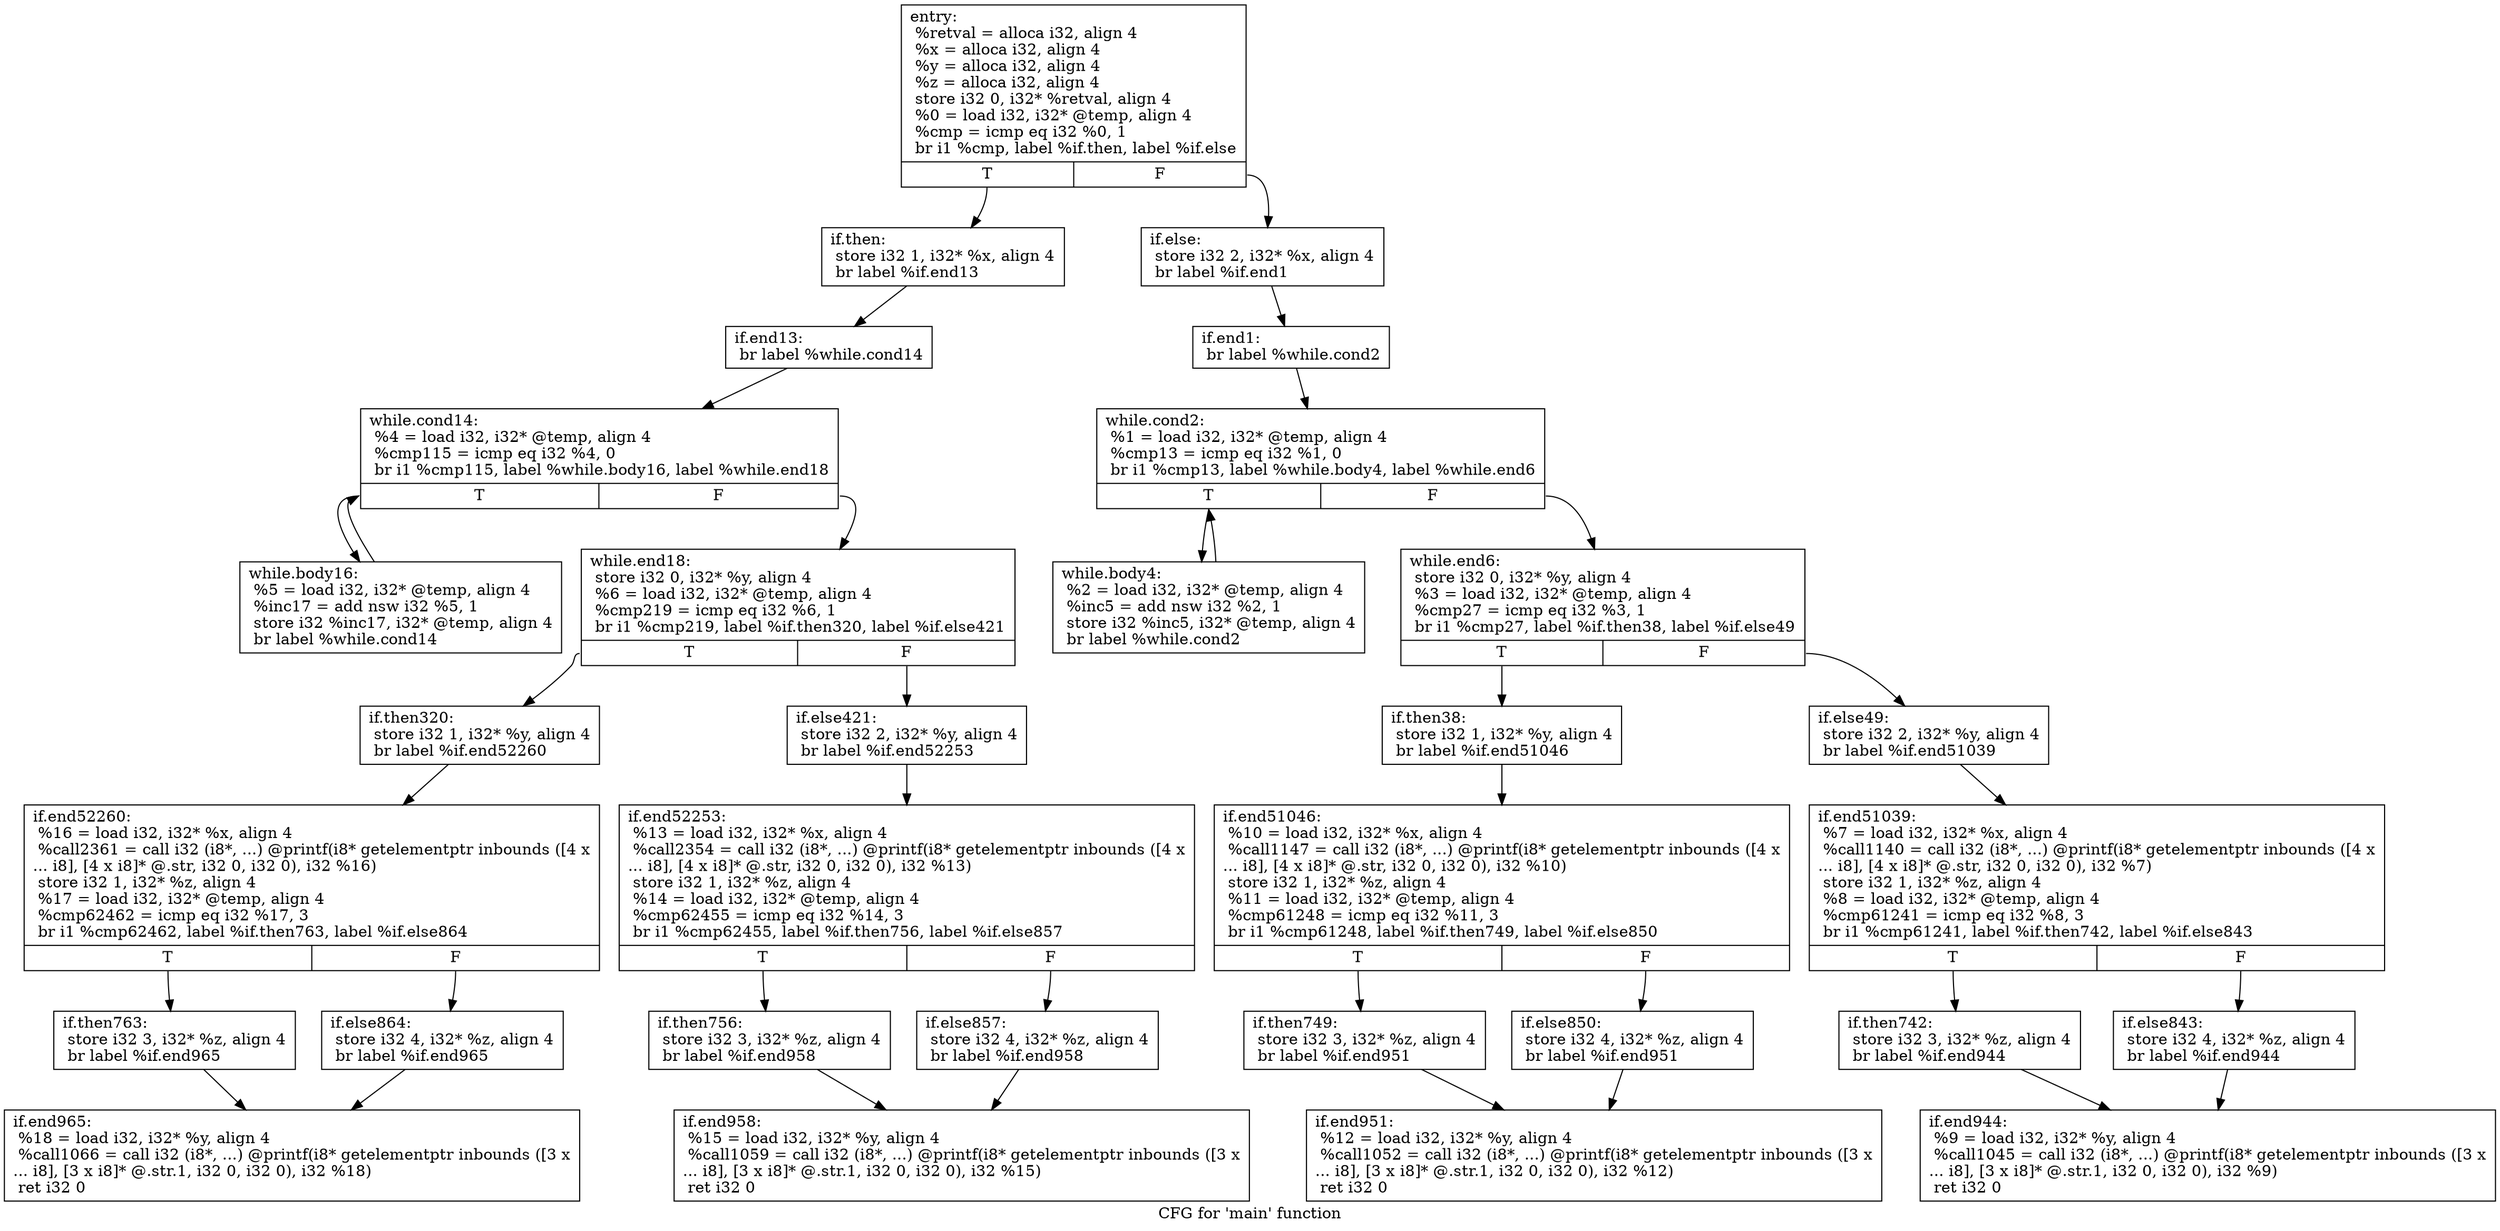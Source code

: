 digraph "CFG for 'main' function" {
	label="CFG for 'main' function";

	Node0x6d86860 [shape=record,label="{entry:\l  %retval = alloca i32, align 4\l  %x = alloca i32, align 4\l  %y = alloca i32, align 4\l  %z = alloca i32, align 4\l  store i32 0, i32* %retval, align 4\l  %0 = load i32, i32* @temp, align 4\l  %cmp = icmp eq i32 %0, 1\l  br i1 %cmp, label %if.then, label %if.else\l|{<s0>T|<s1>F}}"];
	Node0x6d86860:s0 -> Node0x6d86920;
	Node0x6d86860:s1 -> Node0x6d86970;
	Node0x6d86920 [shape=record,label="{if.then:                                          \l  store i32 1, i32* %x, align 4\l  br label %if.end13\l}"];
	Node0x6d86920 -> Node0x6d83200;
	Node0x6d86970 [shape=record,label="{if.else:                                          \l  store i32 2, i32* %x, align 4\l  br label %if.end1\l}"];
	Node0x6d86970 -> Node0x6d835f0;
	Node0x6d835f0 [shape=record,label="{if.end1:                                          \l  br label %while.cond2\l}"];
	Node0x6d835f0 -> Node0x6d831b0;
	Node0x6d831b0 [shape=record,label="{while.cond2:                                      \l  %1 = load i32, i32* @temp, align 4\l  %cmp13 = icmp eq i32 %1, 0\l  br i1 %cmp13, label %while.body4, label %while.end6\l|{<s0>T|<s1>F}}"];
	Node0x6d831b0:s0 -> Node0x6da2be0;
	Node0x6d831b0:s1 -> Node0x6d82440;
	Node0x6da2be0 [shape=record,label="{while.body4:                                      \l  %2 = load i32, i32* @temp, align 4\l  %inc5 = add nsw i32 %2, 1\l  store i32 %inc5, i32* @temp, align 4\l  br label %while.cond2\l}"];
	Node0x6da2be0 -> Node0x6d831b0;
	Node0x6d82440 [shape=record,label="{while.end6:                                       \l  store i32 0, i32* %y, align 4\l  %3 = load i32, i32* @temp, align 4\l  %cmp27 = icmp eq i32 %3, 1\l  br i1 %cmp27, label %if.then38, label %if.else49\l|{<s0>T|<s1>F}}"];
	Node0x6d82440:s0 -> Node0x6da86c0;
	Node0x6d82440:s1 -> Node0x6da8890;
	Node0x6da86c0 [shape=record,label="{if.then38:                                        \l  store i32 1, i32* %y, align 4\l  br label %if.end51046\l}"];
	Node0x6da86c0 -> Node0x6da81f0;
	Node0x6da8890 [shape=record,label="{if.else49:                                        \l  store i32 2, i32* %y, align 4\l  br label %if.end51039\l}"];
	Node0x6da8890 -> Node0x6da78c0;
	Node0x6d83200 [shape=record,label="{if.end13:                                         \l  br label %while.cond14\l}"];
	Node0x6d83200 -> Node0x6da85f0;
	Node0x6da85f0 [shape=record,label="{while.cond14:                                     \l  %4 = load i32, i32* @temp, align 4\l  %cmp115 = icmp eq i32 %4, 0\l  br i1 %cmp115, label %while.body16, label %while.end18\l|{<s0>T|<s1>F}}"];
	Node0x6da85f0:s0 -> Node0x6da9040;
	Node0x6da85f0:s1 -> Node0x6da92f0;
	Node0x6da9040 [shape=record,label="{while.body16:                                     \l  %5 = load i32, i32* @temp, align 4\l  %inc17 = add nsw i32 %5, 1\l  store i32 %inc17, i32* @temp, align 4\l  br label %while.cond14\l}"];
	Node0x6da9040 -> Node0x6da85f0;
	Node0x6da92f0 [shape=record,label="{while.end18:                                      \l  store i32 0, i32* %y, align 4\l  %6 = load i32, i32* @temp, align 4\l  %cmp219 = icmp eq i32 %6, 1\l  br i1 %cmp219, label %if.then320, label %if.else421\l|{<s0>T|<s1>F}}"];
	Node0x6da92f0:s0 -> Node0x6da15f0;
	Node0x6da92f0:s1 -> Node0x6da17c0;
	Node0x6da15f0 [shape=record,label="{if.then320:                                       \l  store i32 1, i32* %y, align 4\l  br label %if.end52260\l}"];
	Node0x6da15f0 -> Node0x6dacba0;
	Node0x6da17c0 [shape=record,label="{if.else421:                                       \l  store i32 2, i32* %y, align 4\l  br label %if.end52253\l}"];
	Node0x6da17c0 -> Node0x6dac410;
	Node0x6da78c0 [shape=record,label="{if.end51039:                                      \l  %7 = load i32, i32* %x, align 4\l  %call1140 = call i32 (i8*, ...) @printf(i8* getelementptr inbounds ([4 x\l... i8], [4 x i8]* @.str, i32 0, i32 0), i32 %7)\l  store i32 1, i32* %z, align 4\l  %8 = load i32, i32* @temp, align 4\l  %cmp61241 = icmp eq i32 %8, 3\l  br i1 %cmp61241, label %if.then742, label %if.else843\l|{<s0>T|<s1>F}}"];
	Node0x6da78c0:s0 -> Node0x6da7cc0;
	Node0x6da78c0:s1 -> Node0x6da7e50;
	Node0x6da7cc0 [shape=record,label="{if.then742:                                       \l  store i32 3, i32* %z, align 4\l  br label %if.end944\l}"];
	Node0x6da7cc0 -> Node0x6da7fe0;
	Node0x6da7e50 [shape=record,label="{if.else843:                                       \l  store i32 4, i32* %z, align 4\l  br label %if.end944\l}"];
	Node0x6da7e50 -> Node0x6da7fe0;
	Node0x6da7fe0 [shape=record,label="{if.end944:                                        \l  %9 = load i32, i32* %y, align 4\l  %call1045 = call i32 (i8*, ...) @printf(i8* getelementptr inbounds ([3 x\l... i8], [3 x i8]* @.str.1, i32 0, i32 0), i32 %9)\l  ret i32 0\l}"];
	Node0x6da81f0 [shape=record,label="{if.end51046:                                      \l  %10 = load i32, i32* %x, align 4\l  %call1147 = call i32 (i8*, ...) @printf(i8* getelementptr inbounds ([4 x\l... i8], [4 x i8]* @.str, i32 0, i32 0), i32 %10)\l  store i32 1, i32* %z, align 4\l  %11 = load i32, i32* @temp, align 4\l  %cmp61248 = icmp eq i32 %11, 3\l  br i1 %cmp61248, label %if.then749, label %if.else850\l|{<s0>T|<s1>F}}"];
	Node0x6da81f0:s0 -> Node0x6dac150;
	Node0x6da81f0:s1 -> Node0x6dac2b0;
	Node0x6dac150 [shape=record,label="{if.then749:                                       \l  store i32 3, i32* %z, align 4\l  br label %if.end951\l}"];
	Node0x6dac150 -> Node0x6dac480;
	Node0x6dac2b0 [shape=record,label="{if.else850:                                       \l  store i32 4, i32* %z, align 4\l  br label %if.end951\l}"];
	Node0x6dac2b0 -> Node0x6dac480;
	Node0x6dac480 [shape=record,label="{if.end951:                                        \l  %12 = load i32, i32* %y, align 4\l  %call1052 = call i32 (i8*, ...) @printf(i8* getelementptr inbounds ([3 x\l... i8], [3 x i8]* @.str.1, i32 0, i32 0), i32 %12)\l  ret i32 0\l}"];
	Node0x6dac410 [shape=record,label="{if.end52253:                                      \l  %13 = load i32, i32* %x, align 4\l  %call2354 = call i32 (i8*, ...) @printf(i8* getelementptr inbounds ([4 x\l... i8], [4 x i8]* @.str, i32 0, i32 0), i32 %13)\l  store i32 1, i32* %z, align 4\l  %14 = load i32, i32* @temp, align 4\l  %cmp62455 = icmp eq i32 %14, 3\l  br i1 %cmp62455, label %if.then756, label %if.else857\l|{<s0>T|<s1>F}}"];
	Node0x6dac410:s0 -> Node0x6daca40;
	Node0x6dac410:s1 -> Node0x6dacc10;
	Node0x6daca40 [shape=record,label="{if.then756:                                       \l  store i32 3, i32* %z, align 4\l  br label %if.end958\l}"];
	Node0x6daca40 -> Node0x6dacde0;
	Node0x6dacc10 [shape=record,label="{if.else857:                                       \l  store i32 4, i32* %z, align 4\l  br label %if.end958\l}"];
	Node0x6dacc10 -> Node0x6dacde0;
	Node0x6dacde0 [shape=record,label="{if.end958:                                        \l  %15 = load i32, i32* %y, align 4\l  %call1059 = call i32 (i8*, ...) @printf(i8* getelementptr inbounds ([3 x\l... i8], [3 x i8]* @.str.1, i32 0, i32 0), i32 %15)\l  ret i32 0\l}"];
	Node0x6dacba0 [shape=record,label="{if.end52260:                                      \l  %16 = load i32, i32* %x, align 4\l  %call2361 = call i32 (i8*, ...) @printf(i8* getelementptr inbounds ([4 x\l... i8], [4 x i8]* @.str, i32 0, i32 0), i32 %16)\l  store i32 1, i32* %z, align 4\l  %17 = load i32, i32* @temp, align 4\l  %cmp62462 = icmp eq i32 %17, 3\l  br i1 %cmp62462, label %if.then763, label %if.else864\l|{<s0>T|<s1>F}}"];
	Node0x6dacba0:s0 -> Node0x6da6a90;
	Node0x6dacba0:s1 -> Node0x6da6c60;
	Node0x6da6a90 [shape=record,label="{if.then763:                                       \l  store i32 3, i32* %z, align 4\l  br label %if.end965\l}"];
	Node0x6da6a90 -> Node0x6dad6f0;
	Node0x6da6c60 [shape=record,label="{if.else864:                                       \l  store i32 4, i32* %z, align 4\l  br label %if.end965\l}"];
	Node0x6da6c60 -> Node0x6dad6f0;
	Node0x6dad6f0 [shape=record,label="{if.end965:                                        \l  %18 = load i32, i32* %y, align 4\l  %call1066 = call i32 (i8*, ...) @printf(i8* getelementptr inbounds ([3 x\l... i8], [3 x i8]* @.str.1, i32 0, i32 0), i32 %18)\l  ret i32 0\l}"];
}
